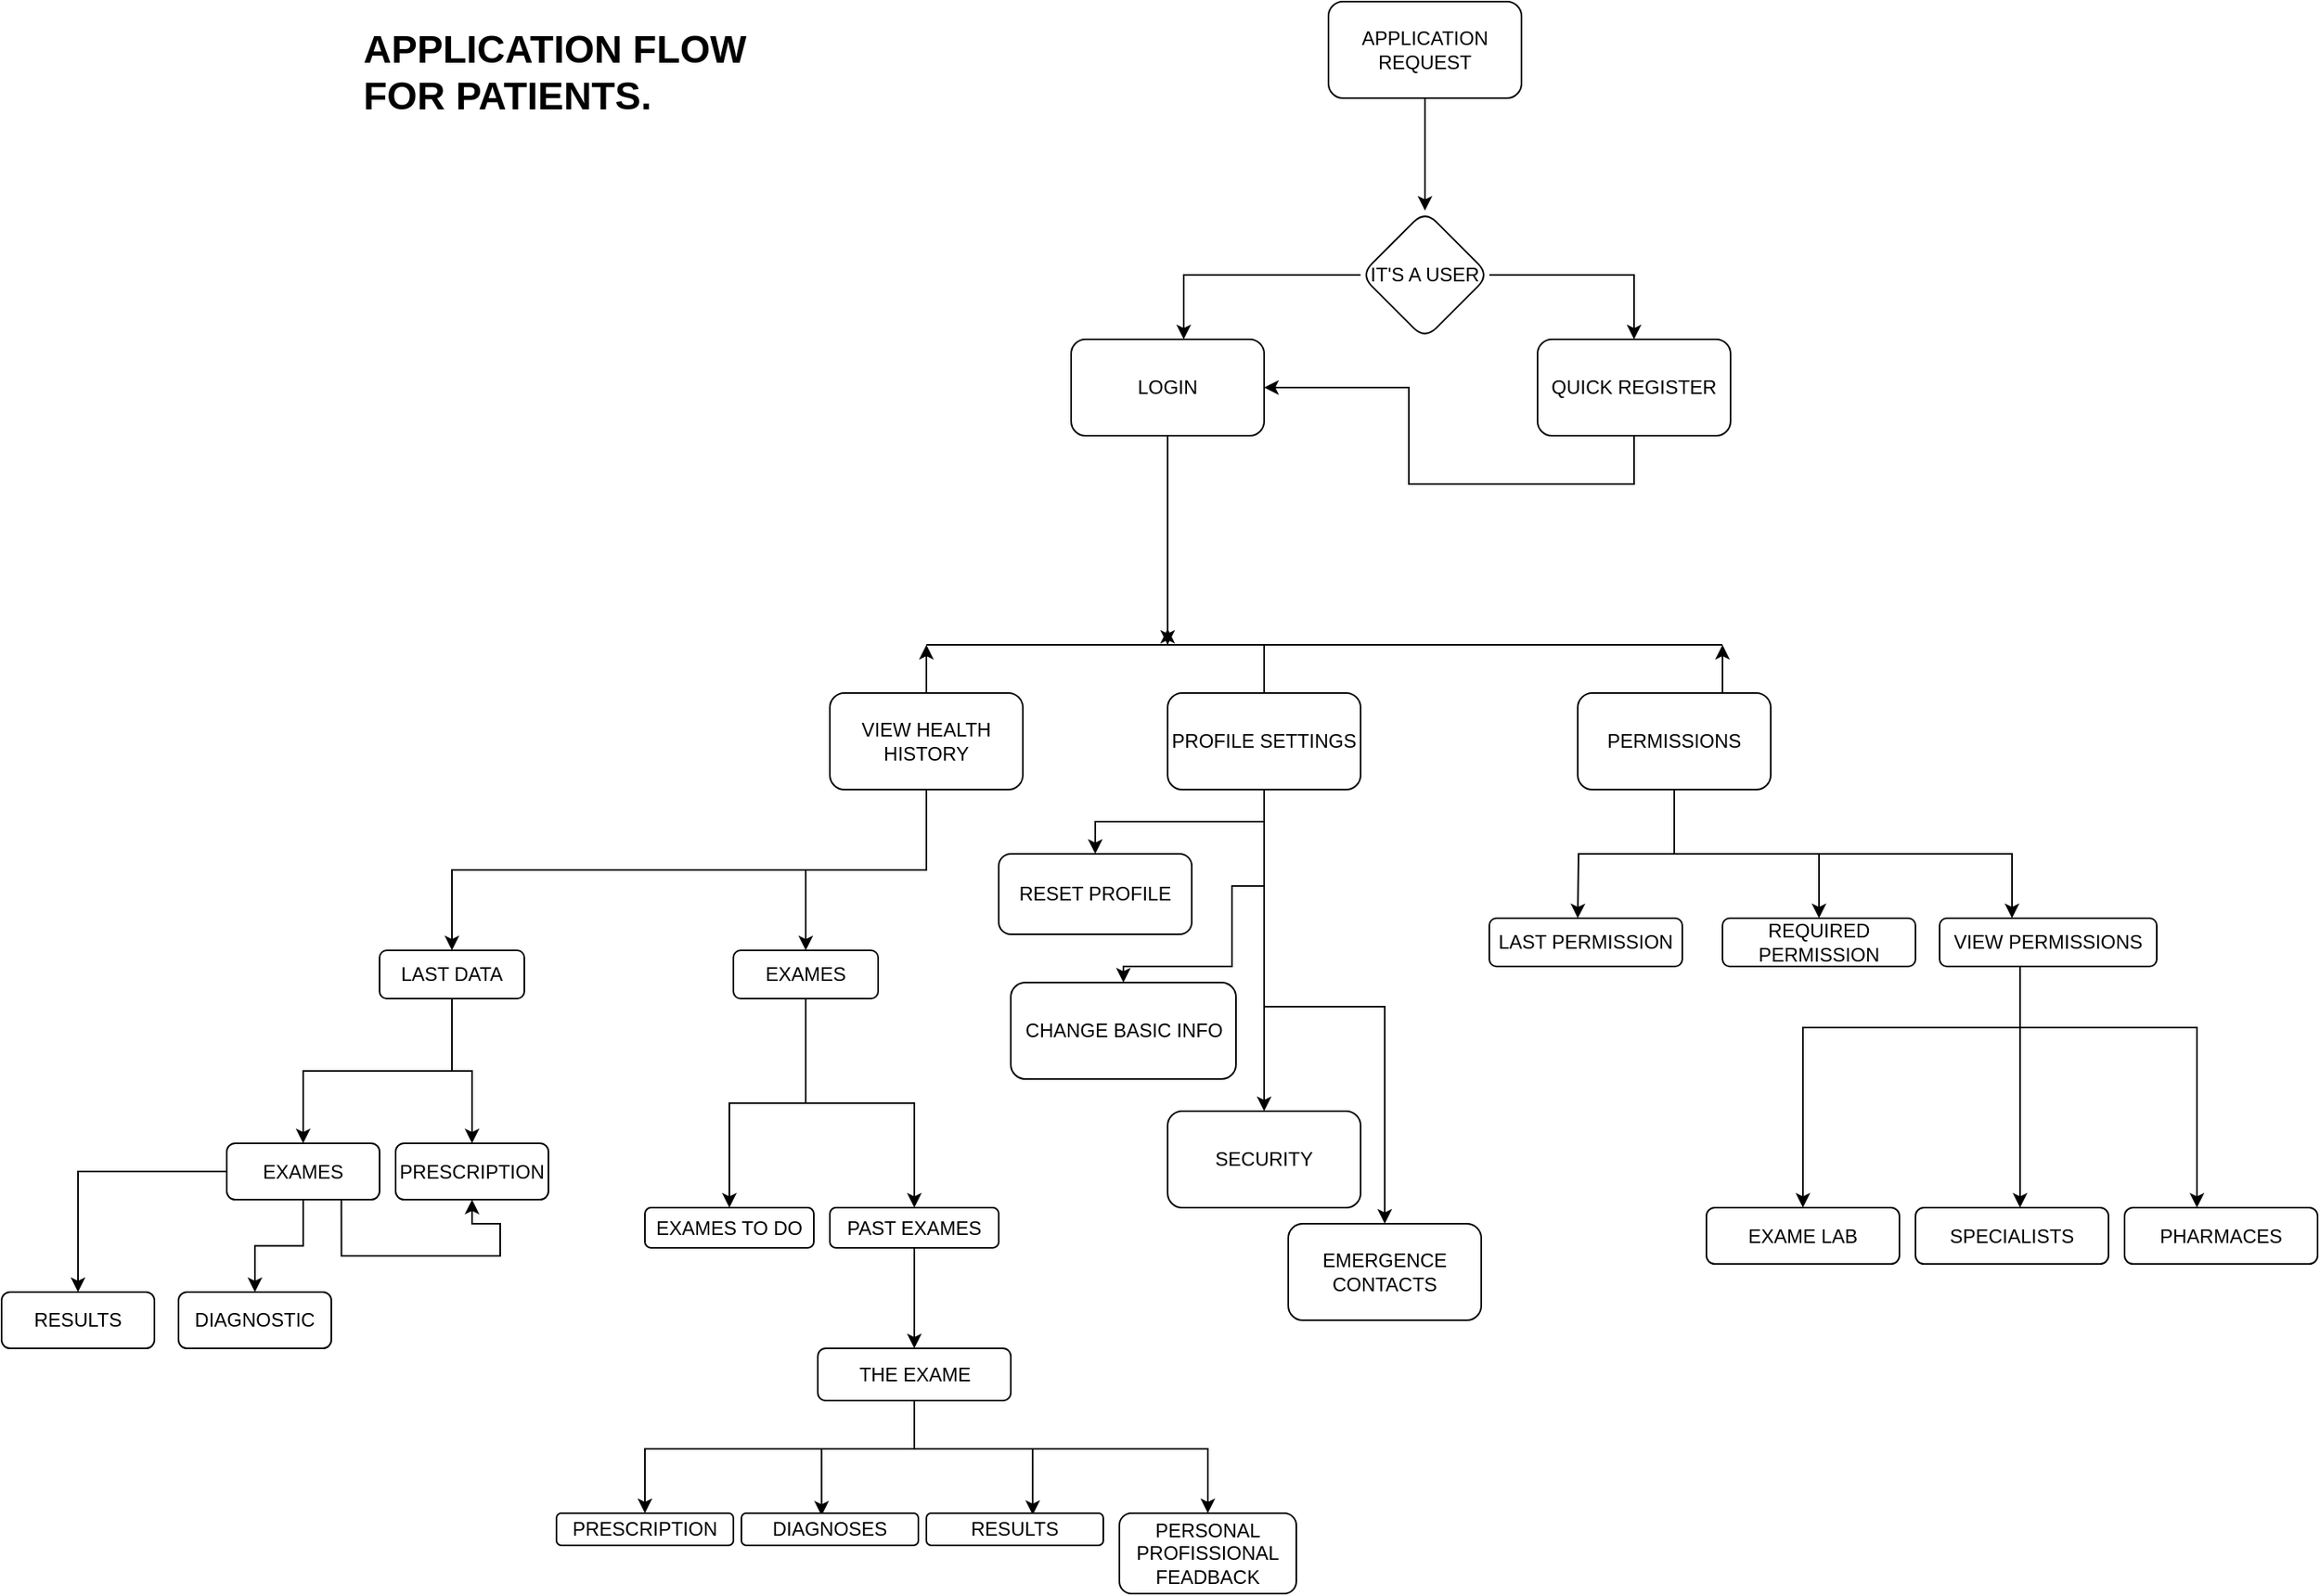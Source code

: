 <mxfile version="20.8.16" type="device"><diagram name="Página-1" id="vQczXTuwD3SC6arads2y"><mxGraphModel dx="2241" dy="760" grid="1" gridSize="10" guides="1" tooltips="1" connect="1" arrows="1" fold="1" page="1" pageScale="1" pageWidth="827" pageHeight="1169" math="0" shadow="0"><root><mxCell id="0"/><mxCell id="1" parent="0"/><mxCell id="WqZLjwS9ETjOhTaz1wpq-4" value="" style="edgeStyle=orthogonalEdgeStyle;rounded=0;orthogonalLoop=1;jettySize=auto;html=1;" parent="1" source="WqZLjwS9ETjOhTaz1wpq-1" target="WqZLjwS9ETjOhTaz1wpq-3" edge="1"><mxGeometry relative="1" as="geometry"/></mxCell><mxCell id="WqZLjwS9ETjOhTaz1wpq-1" value="APPLICATION REQUEST" style="rounded=1;whiteSpace=wrap;html=1;" parent="1" vertex="1"><mxGeometry x="15" y="20" width="120" height="60" as="geometry"/></mxCell><mxCell id="WqZLjwS9ETjOhTaz1wpq-6" style="edgeStyle=orthogonalEdgeStyle;rounded=0;orthogonalLoop=1;jettySize=auto;html=1;exitX=0;exitY=0.5;exitDx=0;exitDy=0;" parent="1" source="WqZLjwS9ETjOhTaz1wpq-3" target="WqZLjwS9ETjOhTaz1wpq-5" edge="1"><mxGeometry relative="1" as="geometry"><Array as="points"><mxPoint x="-75" y="190"/></Array></mxGeometry></mxCell><mxCell id="WqZLjwS9ETjOhTaz1wpq-8" style="edgeStyle=orthogonalEdgeStyle;rounded=0;orthogonalLoop=1;jettySize=auto;html=1;exitX=1;exitY=0.5;exitDx=0;exitDy=0;entryX=0.5;entryY=0;entryDx=0;entryDy=0;" parent="1" source="WqZLjwS9ETjOhTaz1wpq-3" target="WqZLjwS9ETjOhTaz1wpq-7" edge="1"><mxGeometry relative="1" as="geometry"/></mxCell><mxCell id="WqZLjwS9ETjOhTaz1wpq-3" value="IT'S A USER" style="rhombus;whiteSpace=wrap;html=1;rounded=1;" parent="1" vertex="1"><mxGeometry x="35" y="150" width="80" height="80" as="geometry"/></mxCell><mxCell id="WqZLjwS9ETjOhTaz1wpq-14" style="edgeStyle=orthogonalEdgeStyle;rounded=0;orthogonalLoop=1;jettySize=auto;html=1;exitX=0.5;exitY=1;exitDx=0;exitDy=0;" parent="1" source="WqZLjwS9ETjOhTaz1wpq-5" edge="1"><mxGeometry relative="1" as="geometry"><mxPoint x="-85" y="420" as="targetPoint"/></mxGeometry></mxCell><mxCell id="WqZLjwS9ETjOhTaz1wpq-5" value="LOGIN" style="rounded=1;whiteSpace=wrap;html=1;" parent="1" vertex="1"><mxGeometry x="-145" y="230" width="120" height="60" as="geometry"/></mxCell><mxCell id="WqZLjwS9ETjOhTaz1wpq-9" style="edgeStyle=orthogonalEdgeStyle;rounded=0;orthogonalLoop=1;jettySize=auto;html=1;exitX=0.5;exitY=1;exitDx=0;exitDy=0;entryX=1;entryY=0.5;entryDx=0;entryDy=0;" parent="1" source="WqZLjwS9ETjOhTaz1wpq-7" target="WqZLjwS9ETjOhTaz1wpq-5" edge="1"><mxGeometry relative="1" as="geometry"><Array as="points"><mxPoint x="205" y="320"/><mxPoint x="65" y="320"/><mxPoint x="65" y="260"/></Array></mxGeometry></mxCell><mxCell id="WqZLjwS9ETjOhTaz1wpq-7" value="QUICK REGISTER" style="whiteSpace=wrap;html=1;rounded=1;" parent="1" vertex="1"><mxGeometry x="145" y="230" width="120" height="60" as="geometry"/></mxCell><mxCell id="WqZLjwS9ETjOhTaz1wpq-19" style="edgeStyle=none;rounded=0;orthogonalLoop=1;jettySize=auto;html=1;exitX=0.5;exitY=0;exitDx=0;exitDy=0;" parent="1" source="WqZLjwS9ETjOhTaz1wpq-10" edge="1"><mxGeometry relative="1" as="geometry"><mxPoint x="-235" y="420" as="targetPoint"/></mxGeometry></mxCell><mxCell id="4Z2DcuRhCTNA3E7_7zz1-2" value="" style="edgeStyle=orthogonalEdgeStyle;rounded=0;orthogonalLoop=1;jettySize=auto;html=1;" parent="1" source="WqZLjwS9ETjOhTaz1wpq-10" target="4Z2DcuRhCTNA3E7_7zz1-1" edge="1"><mxGeometry relative="1" as="geometry"/></mxCell><mxCell id="4Z2DcuRhCTNA3E7_7zz1-3" style="edgeStyle=orthogonalEdgeStyle;rounded=0;orthogonalLoop=1;jettySize=auto;html=1;exitX=0.5;exitY=1;exitDx=0;exitDy=0;" parent="1" source="WqZLjwS9ETjOhTaz1wpq-10" target="gsguXnfjd2gdnmqyNdJJ-5" edge="1"><mxGeometry relative="1" as="geometry"/></mxCell><mxCell id="WqZLjwS9ETjOhTaz1wpq-10" value="VIEW HEALTH HISTORY" style="rounded=1;whiteSpace=wrap;html=1;" parent="1" vertex="1"><mxGeometry x="-295" y="450" width="120" height="60" as="geometry"/></mxCell><mxCell id="gsguXnfjd2gdnmqyNdJJ-1" style="edgeStyle=orthogonalEdgeStyle;rounded=0;orthogonalLoop=1;jettySize=auto;html=1;exitX=0.5;exitY=0;exitDx=0;exitDy=0;" parent="1" source="WqZLjwS9ETjOhTaz1wpq-11" edge="1"><mxGeometry relative="1" as="geometry"><mxPoint x="-85" y="410" as="targetPoint"/><Array as="points"><mxPoint x="-25" y="420"/><mxPoint x="-85" y="420"/></Array></mxGeometry></mxCell><mxCell id="DChkUK3VrY_OuvdsgZtv-17" value="" style="edgeStyle=orthogonalEdgeStyle;rounded=0;orthogonalLoop=1;jettySize=auto;html=1;" edge="1" parent="1" source="WqZLjwS9ETjOhTaz1wpq-11" target="DChkUK3VrY_OuvdsgZtv-16"><mxGeometry relative="1" as="geometry"/></mxCell><mxCell id="DChkUK3VrY_OuvdsgZtv-19" value="" style="edgeStyle=orthogonalEdgeStyle;rounded=0;orthogonalLoop=1;jettySize=auto;html=1;entryX=0.5;entryY=0;entryDx=0;entryDy=0;" edge="1" parent="1" source="WqZLjwS9ETjOhTaz1wpq-11" target="DChkUK3VrY_OuvdsgZtv-18"><mxGeometry relative="1" as="geometry"><Array as="points"><mxPoint x="-25" y="570"/><mxPoint x="-45" y="570"/><mxPoint x="-45" y="620"/><mxPoint x="-113" y="620"/></Array></mxGeometry></mxCell><mxCell id="DChkUK3VrY_OuvdsgZtv-21" value="" style="edgeStyle=orthogonalEdgeStyle;rounded=0;orthogonalLoop=1;jettySize=auto;html=1;" edge="1" parent="1" source="WqZLjwS9ETjOhTaz1wpq-11" target="DChkUK3VrY_OuvdsgZtv-20"><mxGeometry relative="1" as="geometry"/></mxCell><mxCell id="DChkUK3VrY_OuvdsgZtv-23" value="" style="edgeStyle=orthogonalEdgeStyle;rounded=0;orthogonalLoop=1;jettySize=auto;html=1;" edge="1" parent="1" source="WqZLjwS9ETjOhTaz1wpq-11" target="DChkUK3VrY_OuvdsgZtv-22"><mxGeometry relative="1" as="geometry"/></mxCell><mxCell id="WqZLjwS9ETjOhTaz1wpq-11" value="PROFILE SETTINGS" style="rounded=1;whiteSpace=wrap;html=1;" parent="1" vertex="1"><mxGeometry x="-85" y="450" width="120" height="60" as="geometry"/></mxCell><mxCell id="WqZLjwS9ETjOhTaz1wpq-18" value="" style="endArrow=none;html=1;rounded=0;" parent="1" edge="1"><mxGeometry width="50" height="50" relative="1" as="geometry"><mxPoint x="-235" y="420" as="sourcePoint"/><mxPoint x="260" y="420" as="targetPoint"/><Array as="points"><mxPoint x="-85" y="420"/></Array></mxGeometry></mxCell><mxCell id="gsguXnfjd2gdnmqyNdJJ-3" style="edgeStyle=orthogonalEdgeStyle;rounded=0;orthogonalLoop=1;jettySize=auto;html=1;exitX=0.75;exitY=0;exitDx=0;exitDy=0;" parent="1" source="gsguXnfjd2gdnmqyNdJJ-2" edge="1"><mxGeometry relative="1" as="geometry"><mxPoint x="260" y="420" as="targetPoint"/></mxGeometry></mxCell><mxCell id="gsguXnfjd2gdnmqyNdJJ-7" value="" style="edgeStyle=orthogonalEdgeStyle;rounded=0;orthogonalLoop=1;jettySize=auto;html=1;" parent="1" source="gsguXnfjd2gdnmqyNdJJ-2" edge="1"><mxGeometry relative="1" as="geometry"><mxPoint x="170" y="590" as="targetPoint"/></mxGeometry></mxCell><mxCell id="gsguXnfjd2gdnmqyNdJJ-9" value="" style="edgeStyle=orthogonalEdgeStyle;rounded=0;orthogonalLoop=1;jettySize=auto;html=1;" parent="1" source="gsguXnfjd2gdnmqyNdJJ-2" target="gsguXnfjd2gdnmqyNdJJ-8" edge="1"><mxGeometry relative="1" as="geometry"/></mxCell><mxCell id="gsguXnfjd2gdnmqyNdJJ-11" value="" style="edgeStyle=orthogonalEdgeStyle;rounded=0;orthogonalLoop=1;jettySize=auto;html=1;" parent="1" source="gsguXnfjd2gdnmqyNdJJ-2" target="gsguXnfjd2gdnmqyNdJJ-10" edge="1"><mxGeometry relative="1" as="geometry"><Array as="points"><mxPoint x="230" y="550"/><mxPoint x="440" y="550"/></Array></mxGeometry></mxCell><mxCell id="gsguXnfjd2gdnmqyNdJJ-2" value="PERMISSIONS" style="rounded=1;whiteSpace=wrap;html=1;" parent="1" vertex="1"><mxGeometry x="170" y="450" width="120" height="60" as="geometry"/></mxCell><mxCell id="4Z2DcuRhCTNA3E7_7zz1-10" value="" style="edgeStyle=orthogonalEdgeStyle;rounded=0;orthogonalLoop=1;jettySize=auto;html=1;" parent="1" source="gsguXnfjd2gdnmqyNdJJ-5" target="4Z2DcuRhCTNA3E7_7zz1-9" edge="1"><mxGeometry relative="1" as="geometry"/></mxCell><mxCell id="4Z2DcuRhCTNA3E7_7zz1-12" style="edgeStyle=orthogonalEdgeStyle;rounded=0;orthogonalLoop=1;jettySize=auto;html=1;exitX=0.5;exitY=1;exitDx=0;exitDy=0;" parent="1" source="gsguXnfjd2gdnmqyNdJJ-5" target="4Z2DcuRhCTNA3E7_7zz1-11" edge="1"><mxGeometry relative="1" as="geometry"/></mxCell><mxCell id="gsguXnfjd2gdnmqyNdJJ-5" value="LAST DATA" style="whiteSpace=wrap;html=1;rounded=1;" parent="1" vertex="1"><mxGeometry x="-575" y="610" width="90" height="30" as="geometry"/></mxCell><mxCell id="gsguXnfjd2gdnmqyNdJJ-6" value="LAST PERMISSION" style="whiteSpace=wrap;html=1;rounded=1;" parent="1" vertex="1"><mxGeometry x="115" y="590" width="120" height="30" as="geometry"/></mxCell><mxCell id="gsguXnfjd2gdnmqyNdJJ-8" value="REQUIRED PERMISSION" style="rounded=1;whiteSpace=wrap;html=1;" parent="1" vertex="1"><mxGeometry x="260" y="590" width="120" height="30" as="geometry"/></mxCell><mxCell id="DChkUK3VrY_OuvdsgZtv-7" value="" style="edgeStyle=orthogonalEdgeStyle;rounded=0;orthogonalLoop=1;jettySize=auto;html=1;entryX=0.5;entryY=0;entryDx=0;entryDy=0;" edge="1" parent="1" source="gsguXnfjd2gdnmqyNdJJ-10" target="DChkUK3VrY_OuvdsgZtv-14"><mxGeometry relative="1" as="geometry"><Array as="points"><mxPoint x="445" y="658"/><mxPoint x="310" y="658"/></Array></mxGeometry></mxCell><mxCell id="DChkUK3VrY_OuvdsgZtv-9" value="" style="edgeStyle=orthogonalEdgeStyle;rounded=0;orthogonalLoop=1;jettySize=auto;html=1;" edge="1" parent="1" source="gsguXnfjd2gdnmqyNdJJ-10" target="DChkUK3VrY_OuvdsgZtv-6"><mxGeometry relative="1" as="geometry"><Array as="points"><mxPoint x="445" y="640"/><mxPoint x="445" y="640"/></Array></mxGeometry></mxCell><mxCell id="DChkUK3VrY_OuvdsgZtv-11" style="edgeStyle=orthogonalEdgeStyle;rounded=0;orthogonalLoop=1;jettySize=auto;html=1;exitX=0.5;exitY=1;exitDx=0;exitDy=0;" edge="1" parent="1" source="gsguXnfjd2gdnmqyNdJJ-10" target="DChkUK3VrY_OuvdsgZtv-10"><mxGeometry relative="1" as="geometry"><Array as="points"><mxPoint x="445" y="620"/><mxPoint x="445" y="658"/><mxPoint x="555" y="658"/></Array></mxGeometry></mxCell><mxCell id="gsguXnfjd2gdnmqyNdJJ-10" value="VIEW PERMISSIONS" style="whiteSpace=wrap;html=1;rounded=1;" parent="1" vertex="1"><mxGeometry x="395" y="590" width="135" height="30" as="geometry"/></mxCell><mxCell id="4Z2DcuRhCTNA3E7_7zz1-5" value="" style="edgeStyle=orthogonalEdgeStyle;rounded=0;orthogonalLoop=1;jettySize=auto;html=1;" parent="1" source="4Z2DcuRhCTNA3E7_7zz1-1" target="4Z2DcuRhCTNA3E7_7zz1-4" edge="1"><mxGeometry relative="1" as="geometry"/></mxCell><mxCell id="4Z2DcuRhCTNA3E7_7zz1-8" style="edgeStyle=orthogonalEdgeStyle;rounded=0;orthogonalLoop=1;jettySize=auto;html=1;exitX=0.5;exitY=1;exitDx=0;exitDy=0;entryX=0.5;entryY=0;entryDx=0;entryDy=0;" parent="1" source="4Z2DcuRhCTNA3E7_7zz1-1" target="4Z2DcuRhCTNA3E7_7zz1-7" edge="1"><mxGeometry relative="1" as="geometry"/></mxCell><mxCell id="4Z2DcuRhCTNA3E7_7zz1-1" value="EXAMES" style="whiteSpace=wrap;html=1;rounded=1;" parent="1" vertex="1"><mxGeometry x="-355" y="610" width="90" height="30" as="geometry"/></mxCell><mxCell id="4Z2DcuRhCTNA3E7_7zz1-4" value="EXAMES TO DO" style="whiteSpace=wrap;html=1;rounded=1;" parent="1" vertex="1"><mxGeometry x="-410" y="770" width="105" height="25" as="geometry"/></mxCell><mxCell id="4Z2DcuRhCTNA3E7_7zz1-14" value="" style="edgeStyle=orthogonalEdgeStyle;rounded=0;orthogonalLoop=1;jettySize=auto;html=1;" parent="1" source="4Z2DcuRhCTNA3E7_7zz1-7" target="4Z2DcuRhCTNA3E7_7zz1-13" edge="1"><mxGeometry relative="1" as="geometry"/></mxCell><mxCell id="4Z2DcuRhCTNA3E7_7zz1-7" value="PAST EXAMES" style="whiteSpace=wrap;html=1;rounded=1;" parent="1" vertex="1"><mxGeometry x="-295" y="770" width="105" height="25" as="geometry"/></mxCell><mxCell id="DChkUK3VrY_OuvdsgZtv-2" value="" style="edgeStyle=orthogonalEdgeStyle;rounded=0;orthogonalLoop=1;jettySize=auto;html=1;" edge="1" parent="1" source="4Z2DcuRhCTNA3E7_7zz1-9" target="DChkUK3VrY_OuvdsgZtv-1"><mxGeometry relative="1" as="geometry"/></mxCell><mxCell id="DChkUK3VrY_OuvdsgZtv-4" value="" style="edgeStyle=orthogonalEdgeStyle;rounded=0;orthogonalLoop=1;jettySize=auto;html=1;" edge="1" parent="1" source="4Z2DcuRhCTNA3E7_7zz1-9" target="DChkUK3VrY_OuvdsgZtv-3"><mxGeometry relative="1" as="geometry"/></mxCell><mxCell id="DChkUK3VrY_OuvdsgZtv-5" style="edgeStyle=orthogonalEdgeStyle;rounded=0;orthogonalLoop=1;jettySize=auto;html=1;exitX=0.75;exitY=1;exitDx=0;exitDy=0;entryX=0.5;entryY=1;entryDx=0;entryDy=0;" edge="1" parent="1" source="4Z2DcuRhCTNA3E7_7zz1-9" target="4Z2DcuRhCTNA3E7_7zz1-11"><mxGeometry relative="1" as="geometry"><mxPoint x="-510" y="890" as="targetPoint"/><Array as="points"><mxPoint x="-599" y="800"/><mxPoint x="-500" y="800"/><mxPoint x="-500" y="780"/><mxPoint x="-518" y="780"/></Array></mxGeometry></mxCell><mxCell id="4Z2DcuRhCTNA3E7_7zz1-9" value="EXAMES" style="whiteSpace=wrap;html=1;rounded=1;" parent="1" vertex="1"><mxGeometry x="-670" y="730" width="95" height="35" as="geometry"/></mxCell><mxCell id="4Z2DcuRhCTNA3E7_7zz1-11" value="PRESCRIPTION" style="whiteSpace=wrap;html=1;rounded=1;" parent="1" vertex="1"><mxGeometry x="-565" y="730" width="95" height="35" as="geometry"/></mxCell><mxCell id="4Z2DcuRhCTNA3E7_7zz1-16" value="" style="edgeStyle=orthogonalEdgeStyle;rounded=0;orthogonalLoop=1;jettySize=auto;html=1;" parent="1" source="4Z2DcuRhCTNA3E7_7zz1-13" target="4Z2DcuRhCTNA3E7_7zz1-15" edge="1"><mxGeometry relative="1" as="geometry"><Array as="points"><mxPoint x="-242" y="920"/><mxPoint x="-410" y="920"/></Array></mxGeometry></mxCell><mxCell id="4Z2DcuRhCTNA3E7_7zz1-18" style="edgeStyle=orthogonalEdgeStyle;rounded=0;orthogonalLoop=1;jettySize=auto;html=1;exitX=0.5;exitY=1;exitDx=0;exitDy=0;entryX=0.453;entryY=0.075;entryDx=0;entryDy=0;entryPerimeter=0;" parent="1" source="4Z2DcuRhCTNA3E7_7zz1-13" target="4Z2DcuRhCTNA3E7_7zz1-17" edge="1"><mxGeometry relative="1" as="geometry"><Array as="points"><mxPoint x="-242" y="920"/><mxPoint x="-300" y="920"/></Array></mxGeometry></mxCell><mxCell id="4Z2DcuRhCTNA3E7_7zz1-20" style="edgeStyle=orthogonalEdgeStyle;rounded=0;orthogonalLoop=1;jettySize=auto;html=1;exitX=0.5;exitY=1;exitDx=0;exitDy=0;entryX=0.601;entryY=0.054;entryDx=0;entryDy=0;entryPerimeter=0;" parent="1" source="4Z2DcuRhCTNA3E7_7zz1-13" target="4Z2DcuRhCTNA3E7_7zz1-19" edge="1"><mxGeometry relative="1" as="geometry"><Array as="points"><mxPoint x="-242" y="920"/><mxPoint x="-169" y="920"/></Array></mxGeometry></mxCell><mxCell id="4Z2DcuRhCTNA3E7_7zz1-23" style="edgeStyle=orthogonalEdgeStyle;rounded=0;orthogonalLoop=1;jettySize=auto;html=1;exitX=0.5;exitY=1;exitDx=0;exitDy=0;" parent="1" source="4Z2DcuRhCTNA3E7_7zz1-13" target="4Z2DcuRhCTNA3E7_7zz1-21" edge="1"><mxGeometry relative="1" as="geometry"><Array as="points"><mxPoint x="-242" y="920"/><mxPoint x="-60" y="920"/></Array></mxGeometry></mxCell><mxCell id="4Z2DcuRhCTNA3E7_7zz1-13" value="THE EXAME" style="whiteSpace=wrap;html=1;rounded=1;" parent="1" vertex="1"><mxGeometry x="-302.5" y="857.5" width="120" height="32.5" as="geometry"/></mxCell><mxCell id="4Z2DcuRhCTNA3E7_7zz1-15" value="PRESCRIPTION" style="whiteSpace=wrap;html=1;rounded=1;" parent="1" vertex="1"><mxGeometry x="-465" y="960" width="110" height="20" as="geometry"/></mxCell><mxCell id="4Z2DcuRhCTNA3E7_7zz1-17" value="DIAGNOSES" style="whiteSpace=wrap;html=1;rounded=1;" parent="1" vertex="1"><mxGeometry x="-350" y="960" width="110" height="20" as="geometry"/></mxCell><mxCell id="4Z2DcuRhCTNA3E7_7zz1-19" value="RESULTS" style="whiteSpace=wrap;html=1;rounded=1;" parent="1" vertex="1"><mxGeometry x="-235" y="960" width="110" height="20" as="geometry"/></mxCell><mxCell id="4Z2DcuRhCTNA3E7_7zz1-21" value="PERSONAL PROFISSIONAL FEADBACK" style="whiteSpace=wrap;html=1;rounded=1;" parent="1" vertex="1"><mxGeometry x="-115" y="960" width="110" height="50" as="geometry"/></mxCell><mxCell id="DChkUK3VrY_OuvdsgZtv-1" value="RESULTS&lt;br&gt;" style="whiteSpace=wrap;html=1;rounded=1;" vertex="1" parent="1"><mxGeometry x="-810" y="822.5" width="95" height="35" as="geometry"/></mxCell><mxCell id="DChkUK3VrY_OuvdsgZtv-3" value="DIAGNOSTIC" style="whiteSpace=wrap;html=1;rounded=1;" vertex="1" parent="1"><mxGeometry x="-700" y="822.5" width="95" height="35" as="geometry"/></mxCell><mxCell id="DChkUK3VrY_OuvdsgZtv-6" value="SPECIALISTS" style="whiteSpace=wrap;html=1;rounded=1;" vertex="1" parent="1"><mxGeometry x="380" y="770" width="120" height="35" as="geometry"/></mxCell><mxCell id="DChkUK3VrY_OuvdsgZtv-10" value="PHARMACES" style="whiteSpace=wrap;html=1;rounded=1;" vertex="1" parent="1"><mxGeometry x="510" y="770" width="120" height="35" as="geometry"/></mxCell><mxCell id="DChkUK3VrY_OuvdsgZtv-13" value="&lt;h1&gt;APPLICATION FLOW FOR PATIENTS.&lt;/h1&gt;" style="text;html=1;strokeColor=none;fillColor=none;spacing=5;spacingTop=-20;whiteSpace=wrap;overflow=hidden;rounded=0;" vertex="1" parent="1"><mxGeometry x="-590" y="30" width="300" height="70" as="geometry"/></mxCell><mxCell id="DChkUK3VrY_OuvdsgZtv-14" value="EXAME LAB" style="whiteSpace=wrap;html=1;rounded=1;" vertex="1" parent="1"><mxGeometry x="250" y="770" width="120" height="35" as="geometry"/></mxCell><mxCell id="DChkUK3VrY_OuvdsgZtv-16" value="RESET PROFILE" style="rounded=1;whiteSpace=wrap;html=1;" vertex="1" parent="1"><mxGeometry x="-190" y="550" width="120" height="50" as="geometry"/></mxCell><mxCell id="DChkUK3VrY_OuvdsgZtv-18" value="CHANGE BASIC INFO" style="rounded=1;whiteSpace=wrap;html=1;" vertex="1" parent="1"><mxGeometry x="-182.5" y="630" width="140" height="60" as="geometry"/></mxCell><mxCell id="DChkUK3VrY_OuvdsgZtv-20" value="SECURITY" style="rounded=1;whiteSpace=wrap;html=1;" vertex="1" parent="1"><mxGeometry x="-85" y="710" width="120" height="60" as="geometry"/></mxCell><mxCell id="DChkUK3VrY_OuvdsgZtv-22" value="EMERGENCE CONTACTS" style="rounded=1;whiteSpace=wrap;html=1;" vertex="1" parent="1"><mxGeometry x="-10" y="780" width="120" height="60" as="geometry"/></mxCell></root></mxGraphModel></diagram></mxfile>